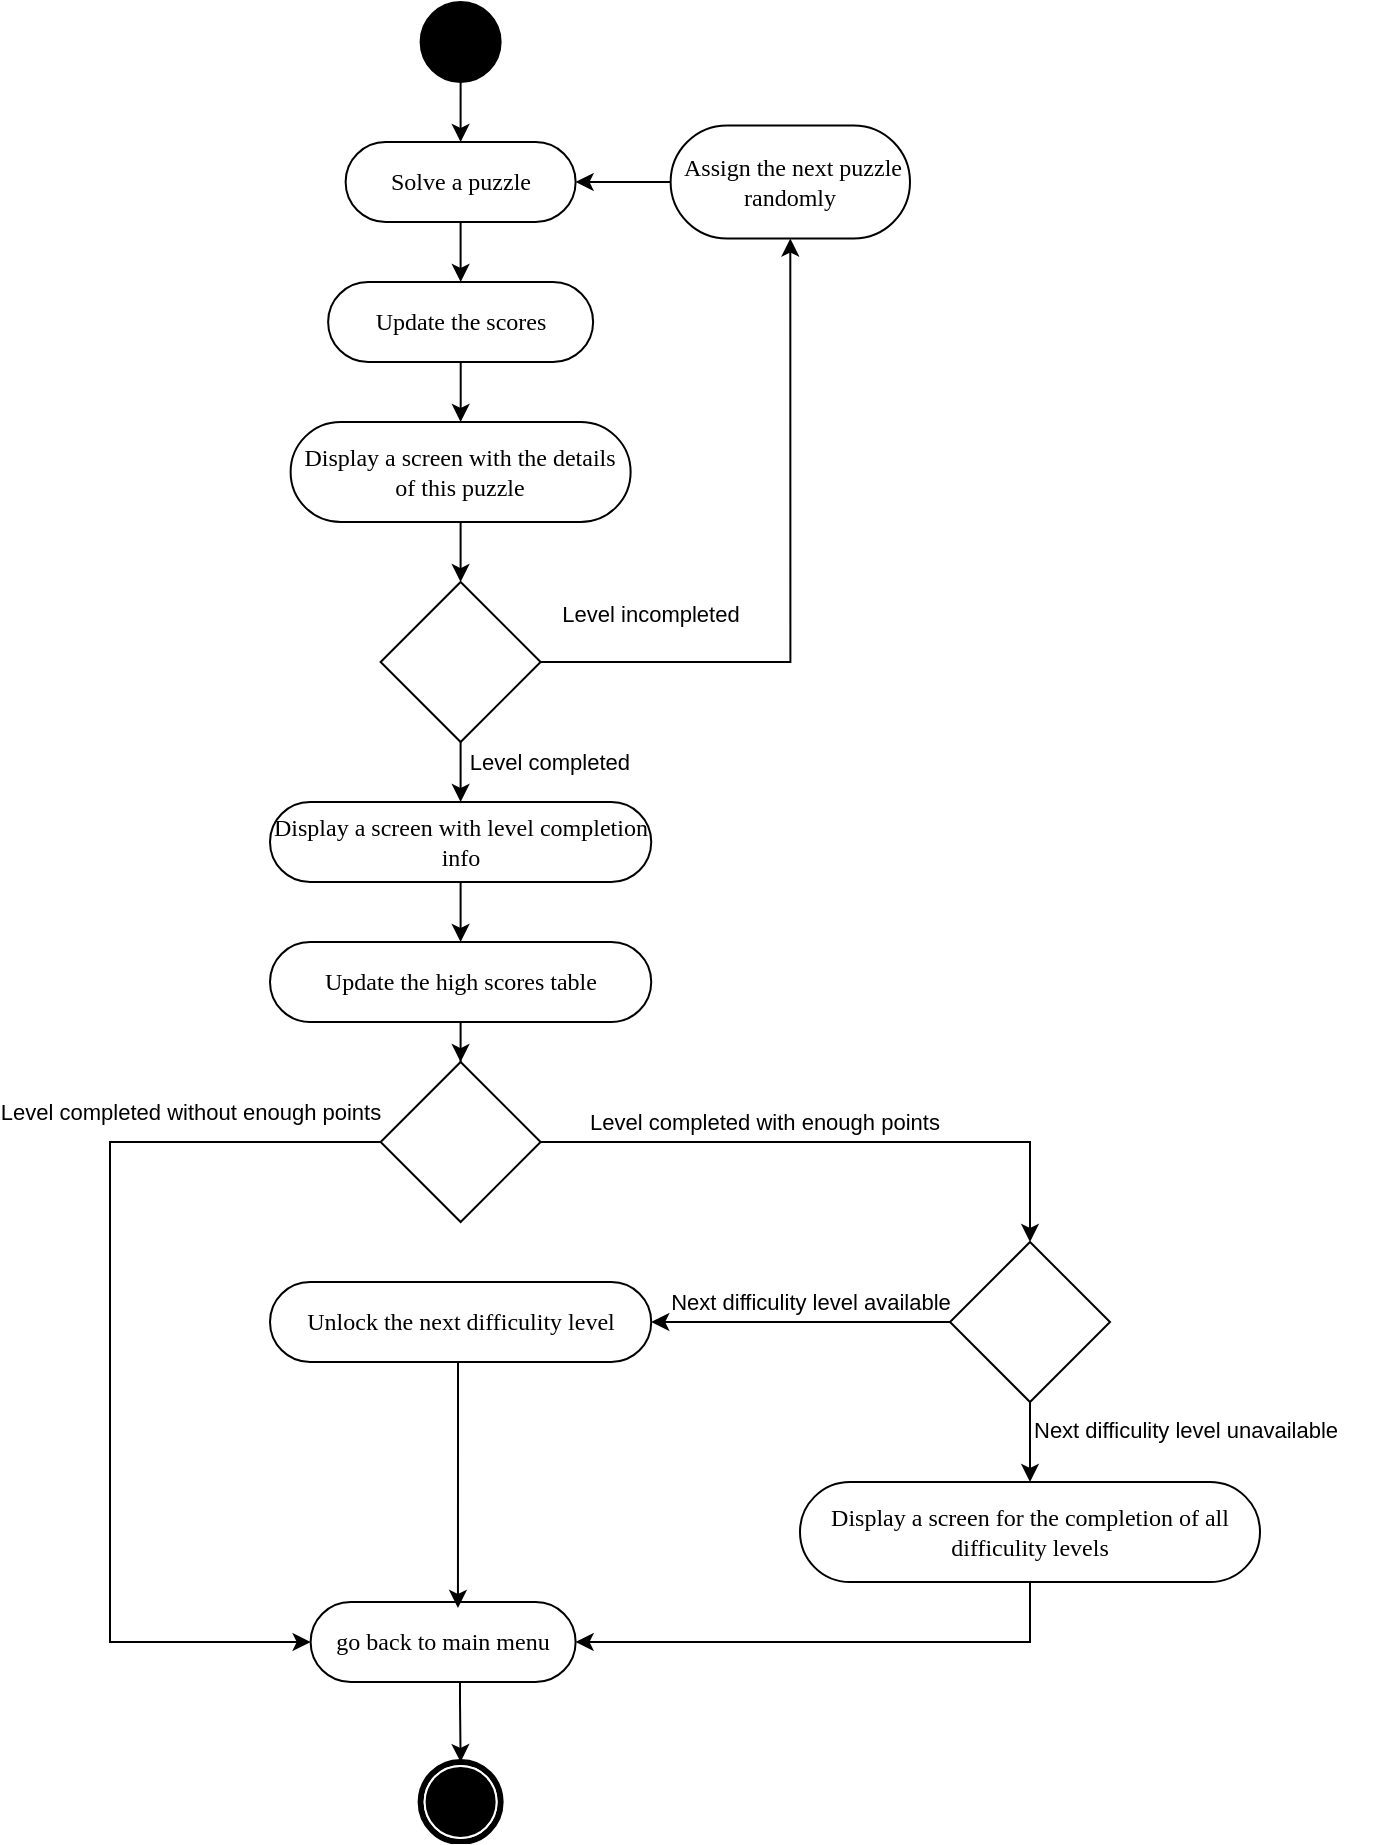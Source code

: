 <mxfile version="23.1.2" type="github">
  <diagram name="第 1 页" id="f0YeDjMEGShFUGs4qQmA">
    <mxGraphModel dx="1152" dy="3111" grid="1" gridSize="10" guides="1" tooltips="1" connect="1" arrows="1" fold="1" page="1" pageScale="1" pageWidth="291" pageHeight="413" math="0" shadow="0">
      <root>
        <mxCell id="0" />
        <mxCell id="1" parent="0" />
        <mxCell id="w6Ssev359jJsRczqyK-9-29" value="" style="edgeStyle=orthogonalEdgeStyle;rounded=0;orthogonalLoop=1;jettySize=auto;html=1;" parent="1" source="w6Ssev359jJsRczqyK-9-2" target="w6Ssev359jJsRczqyK-9-28" edge="1">
          <mxGeometry relative="1" as="geometry" />
        </mxCell>
        <mxCell id="w6Ssev359jJsRczqyK-9-2" value="Update the scores" style="rounded=1;whiteSpace=wrap;html=1;shadow=0;comic=0;labelBackgroundColor=none;strokeWidth=1;fontFamily=Verdana;fontSize=12;align=center;arcSize=50;" parent="1" vertex="1">
          <mxGeometry x="299.06" y="-2300" width="132.5" height="40" as="geometry" />
        </mxCell>
        <mxCell id="w6Ssev359jJsRczqyK-9-3" value="" style="edgeStyle=orthogonalEdgeStyle;rounded=0;orthogonalLoop=1;jettySize=auto;html=1;entryX=0.5;entryY=0;entryDx=0;entryDy=0;" parent="1" source="w6Ssev359jJsRczqyK-9-4" target="w6Ssev359jJsRczqyK-9-27" edge="1">
          <mxGeometry relative="1" as="geometry">
            <mxPoint x="365.31" y="-2370" as="targetPoint" />
          </mxGeometry>
        </mxCell>
        <mxCell id="w6Ssev359jJsRczqyK-9-4" value="" style="ellipse;whiteSpace=wrap;html=1;rounded=0;shadow=0;comic=0;labelBackgroundColor=none;strokeWidth=1;fillColor=#000000;fontFamily=Verdana;fontSize=12;align=center;" parent="1" vertex="1">
          <mxGeometry x="345.31" y="-2440" width="40" height="40" as="geometry" />
        </mxCell>
        <mxCell id="w6Ssev359jJsRczqyK-9-25" value="" style="shape=mxgraph.bpmn.shape;html=1;verticalLabelPosition=bottom;labelBackgroundColor=#ffffff;verticalAlign=top;perimeter=ellipsePerimeter;outline=end;symbol=terminate;rounded=0;shadow=0;comic=0;strokeWidth=1;fontFamily=Verdana;fontSize=12;align=center;" parent="1" vertex="1">
          <mxGeometry x="345.31" y="-1560" width="40" height="40" as="geometry" />
        </mxCell>
        <mxCell id="w6Ssev359jJsRczqyK-9-26" value="" style="edgeStyle=orthogonalEdgeStyle;rounded=0;orthogonalLoop=1;jettySize=auto;html=1;" parent="1" source="w6Ssev359jJsRczqyK-9-27" target="w6Ssev359jJsRczqyK-9-2" edge="1">
          <mxGeometry relative="1" as="geometry" />
        </mxCell>
        <mxCell id="w6Ssev359jJsRczqyK-9-27" value="Solve a puzzle" style="rounded=1;whiteSpace=wrap;html=1;shadow=0;comic=0;labelBackgroundColor=none;strokeWidth=1;fontFamily=Verdana;fontSize=12;align=center;arcSize=50;" parent="1" vertex="1">
          <mxGeometry x="307.81" y="-2370" width="115" height="40" as="geometry" />
        </mxCell>
        <mxCell id="w6Ssev359jJsRczqyK-9-31" value="" style="edgeStyle=orthogonalEdgeStyle;rounded=0;orthogonalLoop=1;jettySize=auto;html=1;" parent="1" source="w6Ssev359jJsRczqyK-9-28" target="w6Ssev359jJsRczqyK-9-30" edge="1">
          <mxGeometry relative="1" as="geometry" />
        </mxCell>
        <mxCell id="w6Ssev359jJsRczqyK-9-28" value="Display a screen with the details of this puzzle" style="rounded=1;whiteSpace=wrap;html=1;shadow=0;comic=0;labelBackgroundColor=none;strokeWidth=1;fontFamily=Verdana;fontSize=12;align=center;arcSize=50;" parent="1" vertex="1">
          <mxGeometry x="280.31" y="-2230" width="170" height="50" as="geometry" />
        </mxCell>
        <mxCell id="w6Ssev359jJsRczqyK-9-47" value="" style="edgeStyle=orthogonalEdgeStyle;rounded=0;orthogonalLoop=1;jettySize=auto;html=1;entryX=0.5;entryY=0;entryDx=0;entryDy=0;" parent="1" source="w6Ssev359jJsRczqyK-9-30" target="w6Ssev359jJsRczqyK-9-34" edge="1">
          <mxGeometry relative="1" as="geometry">
            <mxPoint x="365.4" y="-2050" as="targetPoint" />
          </mxGeometry>
        </mxCell>
        <mxCell id="w6Ssev359jJsRczqyK-9-50" value="Level completed&amp;nbsp;" style="edgeLabel;html=1;align=center;verticalAlign=middle;resizable=0;points=[];" parent="w6Ssev359jJsRczqyK-9-47" vertex="1" connectable="0">
          <mxGeometry x="-0.276" relative="1" as="geometry">
            <mxPoint x="45" y="-8" as="offset" />
          </mxGeometry>
        </mxCell>
        <mxCell id="v0xXK9j6HNpIpHMnE0X--4" value="" style="edgeStyle=orthogonalEdgeStyle;rounded=0;orthogonalLoop=1;jettySize=auto;html=1;entryX=0.5;entryY=1;entryDx=0;entryDy=0;" parent="1" source="w6Ssev359jJsRczqyK-9-30" target="v0xXK9j6HNpIpHMnE0X--6" edge="1">
          <mxGeometry relative="1" as="geometry">
            <mxPoint x="520.31" y="-2120" as="targetPoint" />
          </mxGeometry>
        </mxCell>
        <mxCell id="v0xXK9j6HNpIpHMnE0X--5" value="Level incompleted" style="edgeLabel;html=1;align=center;verticalAlign=middle;resizable=0;points=[];" parent="v0xXK9j6HNpIpHMnE0X--4" vertex="1" connectable="0">
          <mxGeometry x="-0.074" y="1" relative="1" as="geometry">
            <mxPoint x="-69" y="7" as="offset" />
          </mxGeometry>
        </mxCell>
        <mxCell id="w6Ssev359jJsRczqyK-9-30" value="" style="rhombus;whiteSpace=wrap;html=1;" parent="1" vertex="1">
          <mxGeometry x="325.31" y="-2150" width="80" height="80" as="geometry" />
        </mxCell>
        <mxCell id="FdvnyTlFc0rVqR8ijGEv-2" value="" style="edgeStyle=orthogonalEdgeStyle;rounded=0;orthogonalLoop=1;jettySize=auto;html=1;" edge="1" parent="1" source="w6Ssev359jJsRczqyK-9-34" target="FdvnyTlFc0rVqR8ijGEv-1">
          <mxGeometry relative="1" as="geometry" />
        </mxCell>
        <mxCell id="w6Ssev359jJsRczqyK-9-34" value="Display a screen with level completion info" style="rounded=1;whiteSpace=wrap;html=1;shadow=0;comic=0;labelBackgroundColor=none;strokeWidth=1;fontFamily=Verdana;fontSize=12;align=center;arcSize=50;" parent="1" vertex="1">
          <mxGeometry x="270" y="-2040" width="190.62" height="40" as="geometry" />
        </mxCell>
        <mxCell id="v0xXK9j6HNpIpHMnE0X--8" value="" style="edgeStyle=orthogonalEdgeStyle;rounded=0;orthogonalLoop=1;jettySize=auto;html=1;" parent="1" source="v0xXK9j6HNpIpHMnE0X--6" target="w6Ssev359jJsRczqyK-9-27" edge="1">
          <mxGeometry relative="1" as="geometry" />
        </mxCell>
        <mxCell id="v0xXK9j6HNpIpHMnE0X--6" value="&amp;nbsp;Assign the next puzzle randomly" style="rounded=1;whiteSpace=wrap;html=1;shadow=0;comic=0;labelBackgroundColor=none;strokeWidth=1;fontFamily=Verdana;fontSize=12;align=center;arcSize=50;" parent="1" vertex="1">
          <mxGeometry x="470.31" y="-2378.25" width="119.69" height="56.5" as="geometry" />
        </mxCell>
        <mxCell id="v0xXK9j6HNpIpHMnE0X--18" value="" style="edgeStyle=orthogonalEdgeStyle;rounded=0;orthogonalLoop=1;jettySize=auto;html=1;" parent="1" source="v0xXK9j6HNpIpHMnE0X--15" target="w6Ssev359jJsRczqyK-9-25" edge="1">
          <mxGeometry relative="1" as="geometry">
            <Array as="points">
              <mxPoint x="365" y="-1590" />
              <mxPoint x="365" y="-1590" />
            </Array>
          </mxGeometry>
        </mxCell>
        <mxCell id="v0xXK9j6HNpIpHMnE0X--15" value="go back to main menu" style="rounded=1;whiteSpace=wrap;html=1;shadow=0;comic=0;labelBackgroundColor=none;strokeWidth=1;fontFamily=Verdana;fontSize=12;align=center;arcSize=50;" parent="1" vertex="1">
          <mxGeometry x="290.31" y="-1640" width="132.5" height="40" as="geometry" />
        </mxCell>
        <mxCell id="1_Lp_Znfj6XmXs-wdfdf-7" value="" style="edgeStyle=orthogonalEdgeStyle;rounded=0;orthogonalLoop=1;jettySize=auto;html=1;entryX=0.5;entryY=0;entryDx=0;entryDy=0;" parent="1" source="1_Lp_Znfj6XmXs-wdfdf-4" target="1_Lp_Znfj6XmXs-wdfdf-10" edge="1">
          <mxGeometry relative="1" as="geometry">
            <mxPoint x="490" y="-1870" as="targetPoint" />
          </mxGeometry>
        </mxCell>
        <mxCell id="HcS68GTn1QJVdAVEGfwH-4" value="Level completed with enough points" style="edgeLabel;html=1;align=center;verticalAlign=middle;resizable=0;points=[];" parent="1_Lp_Znfj6XmXs-wdfdf-7" vertex="1" connectable="0">
          <mxGeometry x="-0.498" y="1" relative="1" as="geometry">
            <mxPoint x="37" y="-9" as="offset" />
          </mxGeometry>
        </mxCell>
        <mxCell id="1_Lp_Znfj6XmXs-wdfdf-16" value="" style="edgeStyle=orthogonalEdgeStyle;rounded=0;orthogonalLoop=1;jettySize=auto;html=1;entryX=0;entryY=0.5;entryDx=0;entryDy=0;" parent="1" source="1_Lp_Znfj6XmXs-wdfdf-4" target="v0xXK9j6HNpIpHMnE0X--15" edge="1">
          <mxGeometry relative="1" as="geometry">
            <mxPoint x="270" y="-1620" as="targetPoint" />
            <Array as="points">
              <mxPoint x="190" y="-1870" />
              <mxPoint x="190" y="-1620" />
            </Array>
          </mxGeometry>
        </mxCell>
        <mxCell id="HcS68GTn1QJVdAVEGfwH-2" value="Level completed without enough points" style="edgeLabel;html=1;align=center;verticalAlign=middle;resizable=0;points=[];" parent="1_Lp_Znfj6XmXs-wdfdf-16" vertex="1" connectable="0">
          <mxGeometry x="-0.075" y="-4" relative="1" as="geometry">
            <mxPoint x="44" y="-104" as="offset" />
          </mxGeometry>
        </mxCell>
        <mxCell id="1_Lp_Znfj6XmXs-wdfdf-4" value="" style="rhombus;whiteSpace=wrap;html=1;" parent="1" vertex="1">
          <mxGeometry x="325.31" y="-1910" width="80" height="80" as="geometry" />
        </mxCell>
        <mxCell id="1_Lp_Znfj6XmXs-wdfdf-17" value="" style="edgeStyle=orthogonalEdgeStyle;rounded=0;orthogonalLoop=1;jettySize=auto;html=1;" parent="1" source="1_Lp_Znfj6XmXs-wdfdf-10" target="1_Lp_Znfj6XmXs-wdfdf-13" edge="1">
          <mxGeometry relative="1" as="geometry" />
        </mxCell>
        <mxCell id="HcS68GTn1QJVdAVEGfwH-5" value="Next difficulity level available" style="edgeLabel;html=1;align=center;verticalAlign=middle;resizable=0;points=[];" parent="1_Lp_Znfj6XmXs-wdfdf-17" vertex="1" connectable="0">
          <mxGeometry x="0.259" y="1" relative="1" as="geometry">
            <mxPoint x="24" y="-11" as="offset" />
          </mxGeometry>
        </mxCell>
        <mxCell id="1_Lp_Znfj6XmXs-wdfdf-18" value="" style="edgeStyle=orthogonalEdgeStyle;rounded=0;orthogonalLoop=1;jettySize=auto;html=1;" parent="1" source="1_Lp_Znfj6XmXs-wdfdf-10" target="1_Lp_Znfj6XmXs-wdfdf-14" edge="1">
          <mxGeometry relative="1" as="geometry" />
        </mxCell>
        <mxCell id="1_Lp_Znfj6XmXs-wdfdf-10" value="" style="rhombus;whiteSpace=wrap;html=1;" parent="1" vertex="1">
          <mxGeometry x="610" y="-1820" width="80" height="80" as="geometry" />
        </mxCell>
        <mxCell id="1_Lp_Znfj6XmXs-wdfdf-28" value="" style="edgeStyle=orthogonalEdgeStyle;rounded=0;orthogonalLoop=1;jettySize=auto;html=1;entryX=0.556;entryY=0.075;entryDx=0;entryDy=0;entryPerimeter=0;" parent="1" source="1_Lp_Znfj6XmXs-wdfdf-13" target="v0xXK9j6HNpIpHMnE0X--15" edge="1">
          <mxGeometry relative="1" as="geometry">
            <mxPoint x="365" y="-1640" as="targetPoint" />
            <Array as="points">
              <mxPoint x="364" y="-1720" />
              <mxPoint x="364" y="-1720" />
            </Array>
          </mxGeometry>
        </mxCell>
        <mxCell id="1_Lp_Znfj6XmXs-wdfdf-13" value="Unlock the next difficulity level" style="rounded=1;whiteSpace=wrap;html=1;shadow=0;comic=0;labelBackgroundColor=none;strokeWidth=1;fontFamily=Verdana;fontSize=12;align=center;arcSize=50;" parent="1" vertex="1">
          <mxGeometry x="270" y="-1800" width="190.62" height="40" as="geometry" />
        </mxCell>
        <mxCell id="1_Lp_Znfj6XmXs-wdfdf-20" value="" style="edgeStyle=orthogonalEdgeStyle;rounded=0;orthogonalLoop=1;jettySize=auto;html=1;entryX=1;entryY=0.5;entryDx=0;entryDy=0;exitX=0.5;exitY=1;exitDx=0;exitDy=0;" parent="1" source="1_Lp_Znfj6XmXs-wdfdf-14" target="v0xXK9j6HNpIpHMnE0X--15" edge="1">
          <mxGeometry relative="1" as="geometry">
            <mxPoint x="585.31" y="-1595" as="targetPoint" />
          </mxGeometry>
        </mxCell>
        <mxCell id="1_Lp_Znfj6XmXs-wdfdf-14" value="Display a screen for the completion of all difficulity levels" style="rounded=1;whiteSpace=wrap;html=1;shadow=0;comic=0;labelBackgroundColor=none;strokeWidth=1;fontFamily=Verdana;fontSize=12;align=center;arcSize=50;" parent="1" vertex="1">
          <mxGeometry x="535" y="-1700" width="230" height="50" as="geometry" />
        </mxCell>
        <mxCell id="HcS68GTn1QJVdAVEGfwH-6" value="&lt;span style=&quot;color: rgb(0, 0, 0); font-family: Helvetica; font-size: 11px; font-style: normal; font-variant-ligatures: normal; font-variant-caps: normal; font-weight: 400; letter-spacing: normal; orphans: 2; text-align: center; text-indent: 0px; text-transform: none; widows: 2; word-spacing: 0px; -webkit-text-stroke-width: 0px; background-color: rgb(255, 255, 255); text-decoration-thickness: initial; text-decoration-style: initial; text-decoration-color: initial; float: none; display: inline !important;&quot;&gt;Next difficulity level unavailable&lt;/span&gt;" style="text;whiteSpace=wrap;html=1;" parent="1" vertex="1">
          <mxGeometry x="650" y="-1740" width="170" height="40" as="geometry" />
        </mxCell>
        <mxCell id="FdvnyTlFc0rVqR8ijGEv-3" value="" style="edgeStyle=orthogonalEdgeStyle;rounded=0;orthogonalLoop=1;jettySize=auto;html=1;" edge="1" parent="1" source="FdvnyTlFc0rVqR8ijGEv-1" target="1_Lp_Znfj6XmXs-wdfdf-4">
          <mxGeometry relative="1" as="geometry" />
        </mxCell>
        <mxCell id="FdvnyTlFc0rVqR8ijGEv-1" value="Update the high scores table" style="rounded=1;whiteSpace=wrap;html=1;shadow=0;comic=0;labelBackgroundColor=none;strokeWidth=1;fontFamily=Verdana;fontSize=12;align=center;arcSize=50;" vertex="1" parent="1">
          <mxGeometry x="270" y="-1970" width="190.62" height="40" as="geometry" />
        </mxCell>
      </root>
    </mxGraphModel>
  </diagram>
</mxfile>
